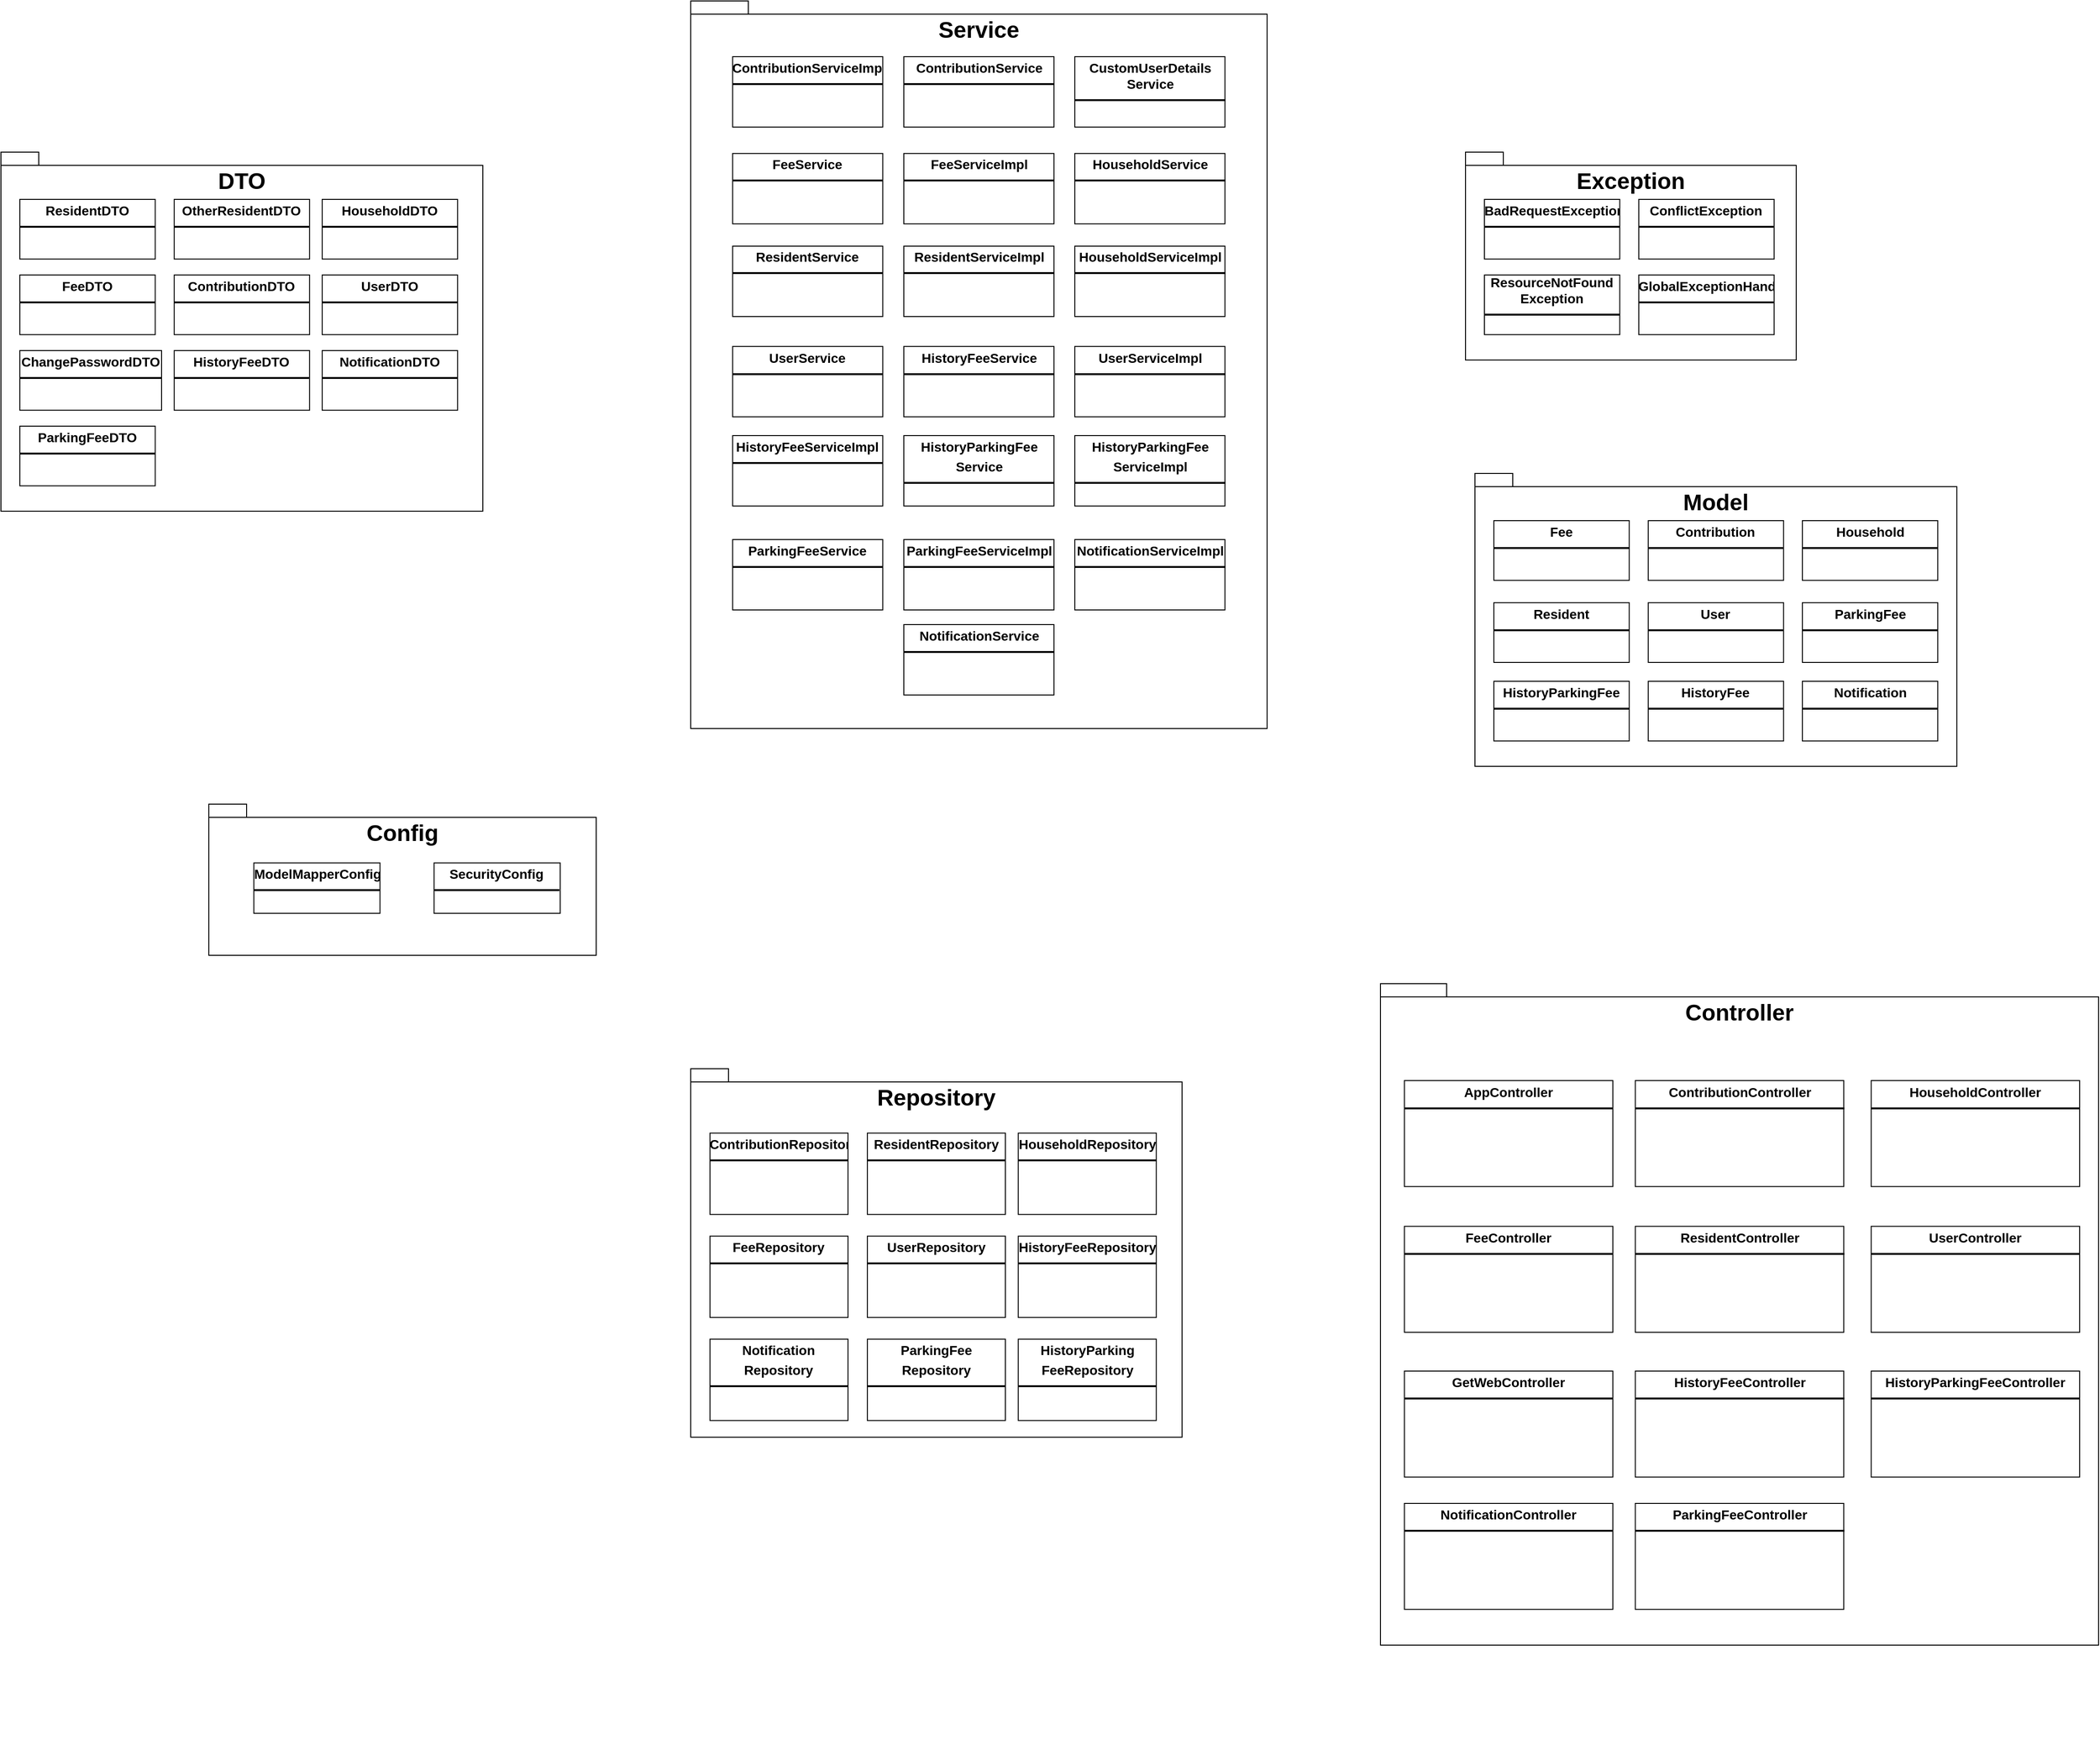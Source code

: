 <mxfile version="25.0.3">
  <diagram name="Trang-1" id="RsBz9VkTQKzEHJC4Uw_y">
    <mxGraphModel dx="3827" dy="1626" grid="1" gridSize="10" guides="1" tooltips="1" connect="1" arrows="1" fold="1" page="1" pageScale="1" pageWidth="827" pageHeight="1169" math="0" shadow="0">
      <root>
        <mxCell id="0" />
        <mxCell id="1" parent="0" />
        <mxCell id="sc5J6ZGXAxC4H3JBdzpV-8" value="" style="group;fontSize=14;" parent="1" vertex="1" connectable="0">
          <mxGeometry x="-400" y="1090" width="410" height="160" as="geometry" />
        </mxCell>
        <mxCell id="sc5J6ZGXAxC4H3JBdzpV-1" value="&lt;font style=&quot;font-size: 24px;&quot;&gt;Config&lt;/font&gt;" style="shape=folder;fontStyle=1;spacingTop=10;tabWidth=40;tabHeight=14;tabPosition=left;html=1;whiteSpace=wrap;align=center;verticalAlign=top;labelPosition=center;verticalLabelPosition=middle;horizontal=1;fontSize=14;" parent="sc5J6ZGXAxC4H3JBdzpV-8" vertex="1">
          <mxGeometry width="410" height="160" as="geometry" />
        </mxCell>
        <mxCell id="sc5J6ZGXAxC4H3JBdzpV-6" value="&lt;p style=&quot;margin:0px;margin-top:4px;text-align:center;&quot;&gt;&lt;b&gt;ModelMapperConfig&lt;/b&gt;&lt;/p&gt;&lt;hr style=&quot;border-style:solid;&quot;&gt;&lt;div style=&quot;height:2px;&quot;&gt;&lt;/div&gt;" style="verticalAlign=top;align=left;overflow=fill;html=1;whiteSpace=wrap;fontSize=14;" parent="sc5J6ZGXAxC4H3JBdzpV-8" vertex="1">
          <mxGeometry x="47.674" y="62.222" width="133.488" height="53.333" as="geometry" />
        </mxCell>
        <mxCell id="sc5J6ZGXAxC4H3JBdzpV-7" value="&lt;p style=&quot;margin:0px;margin-top:4px;text-align:center;&quot;&gt;&lt;b&gt;SecurityConfig&lt;/b&gt;&lt;/p&gt;&lt;hr style=&quot;border-style:solid;&quot;&gt;&lt;div style=&quot;height:2px;&quot;&gt;&lt;/div&gt;" style="verticalAlign=top;align=left;overflow=fill;html=1;whiteSpace=wrap;fontSize=14;" parent="sc5J6ZGXAxC4H3JBdzpV-8" vertex="1">
          <mxGeometry x="238.372" y="62.222" width="133.488" height="53.333" as="geometry" />
        </mxCell>
        <mxCell id="sc5J6ZGXAxC4H3JBdzpV-34" value="" style="group;fontSize=14;" parent="1" vertex="1" connectable="0">
          <mxGeometry x="-620" y="400.0" width="510" height="380" as="geometry" />
        </mxCell>
        <mxCell id="sc5J6ZGXAxC4H3JBdzpV-32" value="&lt;font style=&quot;font-size: 24px;&quot;&gt;DTO&lt;/font&gt;" style="shape=folder;fontStyle=1;spacingTop=10;tabWidth=40;tabHeight=14;tabPosition=left;html=1;whiteSpace=wrap;align=center;verticalAlign=top;labelPosition=center;verticalLabelPosition=middle;horizontal=1;container=0;fontSize=14;" parent="sc5J6ZGXAxC4H3JBdzpV-34" vertex="1">
          <mxGeometry width="510" height="380" as="geometry" />
        </mxCell>
        <mxCell id="sc5J6ZGXAxC4H3JBdzpV-21" value="&lt;p style=&quot;margin:0px;margin-top:4px;text-align:center;&quot;&gt;&lt;b&gt;UserDTO&lt;/b&gt;&lt;/p&gt;&lt;hr style=&quot;border-style:solid;&quot;&gt;&lt;div style=&quot;height:2px;&quot;&gt;&lt;/div&gt;" style="verticalAlign=top;align=left;overflow=fill;html=1;whiteSpace=wrap;container=0;fontSize=14;" parent="sc5J6ZGXAxC4H3JBdzpV-34" vertex="1">
          <mxGeometry x="340.004" y="130.004" width="143.256" height="63.158" as="geometry" />
        </mxCell>
        <mxCell id="sc5J6ZGXAxC4H3JBdzpV-23" value="&lt;p style=&quot;margin:0px;margin-top:4px;text-align:center;&quot;&gt;&lt;b&gt;ResidentDTO&lt;/b&gt;&lt;/p&gt;&lt;hr style=&quot;border-style:solid;&quot;&gt;&lt;div style=&quot;height:2px;&quot;&gt;&lt;/div&gt;" style="verticalAlign=top;align=left;overflow=fill;html=1;whiteSpace=wrap;container=0;fontSize=14;" parent="sc5J6ZGXAxC4H3JBdzpV-34" vertex="1">
          <mxGeometry x="20.004" y="50.004" width="143.256" height="63.158" as="geometry" />
        </mxCell>
        <mxCell id="sc5J6ZGXAxC4H3JBdzpV-26" value="&lt;p style=&quot;margin:0px;margin-top:4px;text-align:center;&quot;&gt;&lt;b&gt;OtherResidentDTO&lt;/b&gt;&lt;/p&gt;&lt;hr style=&quot;border-style:solid;&quot;&gt;&lt;div style=&quot;height:2px;&quot;&gt;&lt;/div&gt;" style="verticalAlign=top;align=left;overflow=fill;html=1;whiteSpace=wrap;container=0;fontSize=14;" parent="sc5J6ZGXAxC4H3JBdzpV-34" vertex="1">
          <mxGeometry x="183.374" y="50.004" width="143.256" height="63.158" as="geometry" />
        </mxCell>
        <mxCell id="sc5J6ZGXAxC4H3JBdzpV-29" value="&lt;p style=&quot;margin:0px;margin-top:4px;text-align:center;&quot;&gt;&lt;b&gt;ContributionDTO&lt;/b&gt;&lt;/p&gt;&lt;hr style=&quot;border-style:solid;&quot;&gt;&lt;div style=&quot;height:2px;&quot;&gt;&lt;/div&gt;" style="verticalAlign=top;align=left;overflow=fill;html=1;whiteSpace=wrap;container=0;fontSize=14;" parent="sc5J6ZGXAxC4H3JBdzpV-34" vertex="1">
          <mxGeometry x="183.374" y="130.004" width="143.256" height="63.158" as="geometry" />
        </mxCell>
        <mxCell id="sc5J6ZGXAxC4H3JBdzpV-30" value="&lt;p style=&quot;margin:0px;margin-top:4px;text-align:center;&quot;&gt;&lt;b&gt;FeeDTO&lt;/b&gt;&lt;/p&gt;&lt;hr style=&quot;border-style:solid;&quot;&gt;&lt;div style=&quot;height:2px;&quot;&gt;&lt;/div&gt;" style="verticalAlign=top;align=left;overflow=fill;html=1;whiteSpace=wrap;container=0;fontSize=14;" parent="sc5J6ZGXAxC4H3JBdzpV-34" vertex="1">
          <mxGeometry x="20.004" y="130.004" width="143.256" height="63.158" as="geometry" />
        </mxCell>
        <mxCell id="sc5J6ZGXAxC4H3JBdzpV-31" value="&lt;p style=&quot;margin:0px;margin-top:4px;text-align:center;&quot;&gt;&lt;b&gt;HouseholdDTO&lt;/b&gt;&lt;/p&gt;&lt;hr style=&quot;border-style:solid;&quot;&gt;&lt;div style=&quot;height:2px;&quot;&gt;&lt;/div&gt;" style="verticalAlign=top;align=left;overflow=fill;html=1;whiteSpace=wrap;container=0;fontSize=14;" parent="sc5J6ZGXAxC4H3JBdzpV-34" vertex="1">
          <mxGeometry x="340.004" y="50.004" width="143.256" height="63.158" as="geometry" />
        </mxCell>
        <mxCell id="CizQ05cJ5a3J9XEyfzgm-1" value="&lt;p style=&quot;margin:0px;margin-top:4px;text-align:center;&quot;&gt;&lt;b&gt;ChangePasswordDTO&lt;/b&gt;&lt;/p&gt;&lt;hr style=&quot;border-style:solid;&quot;&gt;&lt;div style=&quot;height:2px;&quot;&gt;&lt;/div&gt;" style="verticalAlign=top;align=left;overflow=fill;html=1;whiteSpace=wrap;container=0;fontSize=14;" vertex="1" parent="sc5J6ZGXAxC4H3JBdzpV-34">
          <mxGeometry x="20" y="210" width="150" height="63.16" as="geometry" />
        </mxCell>
        <mxCell id="CizQ05cJ5a3J9XEyfzgm-2" value="&lt;p style=&quot;margin:0px;margin-top:4px;text-align:center;&quot;&gt;&lt;b&gt;HistoryFeeDTO&lt;/b&gt;&lt;/p&gt;&lt;hr style=&quot;border-style:solid;&quot;&gt;&lt;div style=&quot;height:2px;&quot;&gt;&lt;/div&gt;" style="verticalAlign=top;align=left;overflow=fill;html=1;whiteSpace=wrap;container=0;fontSize=14;" vertex="1" parent="sc5J6ZGXAxC4H3JBdzpV-34">
          <mxGeometry x="183.374" y="210.004" width="143.256" height="63.158" as="geometry" />
        </mxCell>
        <mxCell id="CizQ05cJ5a3J9XEyfzgm-3" value="&lt;p style=&quot;margin:0px;margin-top:4px;text-align:center;&quot;&gt;&lt;b&gt;NotificationDTO&lt;/b&gt;&lt;/p&gt;&lt;hr style=&quot;border-style:solid;&quot;&gt;&lt;div style=&quot;height:2px;&quot;&gt;&lt;/div&gt;" style="verticalAlign=top;align=left;overflow=fill;html=1;whiteSpace=wrap;container=0;fontSize=14;" vertex="1" parent="sc5J6ZGXAxC4H3JBdzpV-34">
          <mxGeometry x="340.004" y="210.004" width="143.256" height="63.158" as="geometry" />
        </mxCell>
        <mxCell id="CizQ05cJ5a3J9XEyfzgm-5" value="&lt;p style=&quot;margin: 4px 0px 0px; text-align: center;&quot;&gt;&lt;b&gt;ParkingFeeDTO&lt;/b&gt;&lt;/p&gt;&lt;hr style=&quot;border-style: solid;&quot;&gt;" style="verticalAlign=top;align=left;overflow=fill;html=1;whiteSpace=wrap;container=0;fontSize=14;" vertex="1" parent="sc5J6ZGXAxC4H3JBdzpV-34">
          <mxGeometry x="20.004" y="290.004" width="143.256" height="63.158" as="geometry" />
        </mxCell>
        <mxCell id="sc5J6ZGXAxC4H3JBdzpV-44" value="" style="group;fontSize=14;" parent="1" vertex="1" connectable="0">
          <mxGeometry x="930" y="400" width="350" height="220" as="geometry" />
        </mxCell>
        <mxCell id="sc5J6ZGXAxC4H3JBdzpV-36" value="&lt;span&gt;&lt;font style=&quot;font-size: 24px;&quot;&gt;Exception&lt;/font&gt;&lt;/span&gt;" style="shape=folder;fontStyle=1;spacingTop=10;tabWidth=40;tabHeight=14;tabPosition=left;html=1;whiteSpace=wrap;align=center;verticalAlign=top;labelPosition=center;verticalLabelPosition=middle;horizontal=1;container=0;fontSize=14;" parent="sc5J6ZGXAxC4H3JBdzpV-44" vertex="1">
          <mxGeometry width="350" height="220" as="geometry" />
        </mxCell>
        <mxCell id="sc5J6ZGXAxC4H3JBdzpV-38" value="&lt;p style=&quot;margin:0px;margin-top:4px;text-align:center;&quot;&gt;&lt;b&gt;BadRequestException&lt;/b&gt;&lt;/p&gt;&lt;hr style=&quot;border-style:solid;&quot;&gt;&lt;div style=&quot;height:2px;&quot;&gt;&lt;/div&gt;" style="verticalAlign=top;align=left;overflow=fill;html=1;whiteSpace=wrap;container=0;fontSize=14;" parent="sc5J6ZGXAxC4H3JBdzpV-44" vertex="1">
          <mxGeometry x="20.004" y="50.004" width="143.256" height="63.158" as="geometry" />
        </mxCell>
        <mxCell id="sc5J6ZGXAxC4H3JBdzpV-39" value="&lt;p style=&quot;margin:0px;margin-top:4px;text-align:center;&quot;&gt;&lt;b&gt;ConflictException&lt;/b&gt;&lt;/p&gt;&lt;hr style=&quot;border-style:solid;&quot;&gt;&lt;div style=&quot;height:2px;&quot;&gt;&lt;/div&gt;" style="verticalAlign=top;align=left;overflow=fill;html=1;whiteSpace=wrap;container=0;fontSize=14;" parent="sc5J6ZGXAxC4H3JBdzpV-44" vertex="1">
          <mxGeometry x="183.374" y="50.004" width="143.256" height="63.158" as="geometry" />
        </mxCell>
        <mxCell id="sc5J6ZGXAxC4H3JBdzpV-41" value="&lt;b style=&quot;background-color: initial;&quot;&gt;ResourceNotFound Exception&lt;/b&gt;&lt;br&gt;&lt;hr style=&quot;background-color: initial; border-style: solid;&quot;&gt;" style="verticalAlign=middle;align=center;overflow=fill;html=1;whiteSpace=wrap;container=0;fontSize=14;" parent="sc5J6ZGXAxC4H3JBdzpV-44" vertex="1">
          <mxGeometry x="20.004" y="130.004" width="143.256" height="63.158" as="geometry" />
        </mxCell>
        <mxCell id="sc5J6ZGXAxC4H3JBdzpV-42" value="&lt;p style=&quot;margin: 4px 0px 0px;&quot;&gt;&lt;b&gt;GlobalExceptionHandle&lt;/b&gt;&lt;/p&gt;&lt;hr style=&quot;border-style:solid;&quot;&gt;&lt;div style=&quot;height:2px;&quot;&gt;&lt;/div&gt;" style="verticalAlign=top;align=center;overflow=fill;html=1;whiteSpace=wrap;container=0;fontSize=14;" parent="sc5J6ZGXAxC4H3JBdzpV-44" vertex="1">
          <mxGeometry x="183.374" y="130.004" width="143.256" height="63.158" as="geometry" />
        </mxCell>
        <mxCell id="sc5J6ZGXAxC4H3JBdzpV-64" value="" style="group;fontSize=14;" parent="1" vertex="1" connectable="0">
          <mxGeometry x="940" y="740" width="510" height="440" as="geometry" />
        </mxCell>
        <mxCell id="U2YbykC5bgwCkgJXxkAN-12" value="" style="group" parent="sc5J6ZGXAxC4H3JBdzpV-64" vertex="1" connectable="0">
          <mxGeometry width="510" height="310" as="geometry" />
        </mxCell>
        <mxCell id="sc5J6ZGXAxC4H3JBdzpV-55" value="&lt;span&gt;&lt;font style=&quot;font-size: 24px;&quot;&gt;Model&lt;/font&gt;&lt;/span&gt;" style="shape=folder;fontStyle=1;spacingTop=10;tabWidth=40;tabHeight=14;tabPosition=left;html=1;whiteSpace=wrap;align=center;verticalAlign=top;labelPosition=center;verticalLabelPosition=middle;horizontal=1;container=0;fontSize=14;" parent="U2YbykC5bgwCkgJXxkAN-12" vertex="1">
          <mxGeometry width="510" height="310" as="geometry" />
        </mxCell>
        <mxCell id="sc5J6ZGXAxC4H3JBdzpV-56" value="&lt;p style=&quot;margin:0px;margin-top:4px;text-align:center;&quot;&gt;&lt;b&gt;Contribution&lt;/b&gt;&lt;/p&gt;&lt;hr style=&quot;border-style:solid;&quot;&gt;&lt;div style=&quot;height:2px;&quot;&gt;&lt;/div&gt;" style="verticalAlign=top;align=left;overflow=fill;html=1;whiteSpace=wrap;container=0;fontSize=14;" parent="U2YbykC5bgwCkgJXxkAN-12" vertex="1">
          <mxGeometry x="183.374" y="50.004" width="143.256" height="63.158" as="geometry" />
        </mxCell>
        <mxCell id="sc5J6ZGXAxC4H3JBdzpV-57" value="&lt;p style=&quot;margin:0px;margin-top:4px;text-align:center;&quot;&gt;&lt;b&gt;User&lt;/b&gt;&lt;/p&gt;&lt;hr style=&quot;border-style:solid;&quot;&gt;&lt;div style=&quot;height:2px;&quot;&gt;&lt;/div&gt;" style="verticalAlign=top;align=left;overflow=fill;html=1;whiteSpace=wrap;container=0;fontSize=14;" parent="U2YbykC5bgwCkgJXxkAN-12" vertex="1">
          <mxGeometry x="183.374" y="136.844" width="143.256" height="63.158" as="geometry" />
        </mxCell>
        <mxCell id="sc5J6ZGXAxC4H3JBdzpV-58" value="&lt;p style=&quot;margin:0px;margin-top:4px;text-align:center;&quot;&gt;&lt;b&gt;Resident&lt;/b&gt;&lt;/p&gt;&lt;hr style=&quot;border-style:solid;&quot;&gt;&lt;div style=&quot;height:2px;&quot;&gt;&lt;/div&gt;" style="verticalAlign=top;align=left;overflow=fill;html=1;whiteSpace=wrap;container=0;fontSize=14;" parent="U2YbykC5bgwCkgJXxkAN-12" vertex="1">
          <mxGeometry x="20.004" y="136.844" width="143.256" height="63.158" as="geometry" />
        </mxCell>
        <mxCell id="sc5J6ZGXAxC4H3JBdzpV-59" value="&lt;p style=&quot;margin:0px;margin-top:4px;text-align:center;&quot;&gt;&lt;b&gt;Household&lt;/b&gt;&lt;/p&gt;&lt;hr style=&quot;border-style:solid;&quot;&gt;&lt;div style=&quot;height:2px;&quot;&gt;&lt;/div&gt;" style="verticalAlign=top;align=left;overflow=fill;html=1;whiteSpace=wrap;container=0;fontSize=14;" parent="U2YbykC5bgwCkgJXxkAN-12" vertex="1">
          <mxGeometry x="346.524" y="50.004" width="143.256" height="63.158" as="geometry" />
        </mxCell>
        <mxCell id="sc5J6ZGXAxC4H3JBdzpV-60" value="&lt;p style=&quot;margin:0px;margin-top:4px;text-align:center;&quot;&gt;&lt;b&gt;Fee&lt;/b&gt;&lt;/p&gt;&lt;hr style=&quot;border-style:solid;&quot;&gt;&lt;div style=&quot;height:2px;&quot;&gt;&lt;/div&gt;" style="verticalAlign=top;align=left;overflow=fill;html=1;whiteSpace=wrap;container=0;fontSize=14;" parent="U2YbykC5bgwCkgJXxkAN-12" vertex="1">
          <mxGeometry x="20.004" y="50.004" width="143.256" height="63.158" as="geometry" />
        </mxCell>
        <mxCell id="U2YbykC5bgwCkgJXxkAN-8" value="&lt;p style=&quot;margin:0px;margin-top:4px;text-align:center;&quot;&gt;&lt;b&gt;ParkingFee&lt;/b&gt;&lt;/p&gt;&lt;hr style=&quot;border-style:solid;&quot;&gt;&lt;div style=&quot;height:2px;&quot;&gt;&lt;/div&gt;" style="verticalAlign=top;align=left;overflow=fill;html=1;whiteSpace=wrap;container=0;fontSize=14;" parent="U2YbykC5bgwCkgJXxkAN-12" vertex="1">
          <mxGeometry x="346.524" y="136.844" width="143.256" height="63.158" as="geometry" />
        </mxCell>
        <mxCell id="U2YbykC5bgwCkgJXxkAN-9" value="&lt;p style=&quot;margin:0px;margin-top:4px;text-align:center;&quot;&gt;&lt;b&gt;Notification&lt;/b&gt;&lt;/p&gt;&lt;hr style=&quot;border-style:solid;&quot;&gt;&lt;div style=&quot;height:2px;&quot;&gt;&lt;/div&gt;" style="verticalAlign=top;align=left;overflow=fill;html=1;whiteSpace=wrap;container=0;fontSize=14;" parent="U2YbykC5bgwCkgJXxkAN-12" vertex="1">
          <mxGeometry x="346.524" y="220.004" width="143.256" height="63.158" as="geometry" />
        </mxCell>
        <mxCell id="U2YbykC5bgwCkgJXxkAN-10" value="&lt;p style=&quot;margin:0px;margin-top:4px;text-align:center;&quot;&gt;&lt;b&gt;HistoryFee&lt;/b&gt;&lt;/p&gt;&lt;hr style=&quot;border-style:solid;&quot;&gt;&lt;div style=&quot;height:2px;&quot;&gt;&lt;/div&gt;" style="verticalAlign=top;align=left;overflow=fill;html=1;whiteSpace=wrap;container=0;fontSize=14;" parent="U2YbykC5bgwCkgJXxkAN-12" vertex="1">
          <mxGeometry x="183.374" y="220.004" width="143.256" height="63.158" as="geometry" />
        </mxCell>
        <mxCell id="U2YbykC5bgwCkgJXxkAN-11" value="&lt;p style=&quot;margin:0px;margin-top:4px;text-align:center;&quot;&gt;&lt;b&gt;HistoryParkingFee&lt;/b&gt;&lt;/p&gt;&lt;hr style=&quot;border-style:solid;&quot;&gt;&lt;div style=&quot;height:2px;&quot;&gt;&lt;/div&gt;" style="verticalAlign=top;align=left;overflow=fill;html=1;whiteSpace=wrap;container=0;fontSize=14;" parent="U2YbykC5bgwCkgJXxkAN-12" vertex="1">
          <mxGeometry x="20.004" y="220.004" width="143.256" height="63.158" as="geometry" />
        </mxCell>
        <mxCell id="rf8PoIKGnRGIaHFTe1I7-6" value="" style="group;fontSize=14;" parent="1" vertex="1" connectable="0">
          <mxGeometry x="110" y="240" width="610" height="790" as="geometry" />
        </mxCell>
        <mxCell id="sc5J6ZGXAxC4H3JBdzpV-66" value="&lt;font style=&quot;font-size: 24px;&quot;&gt;Service&lt;/font&gt;" style="shape=folder;fontStyle=1;spacingTop=10;tabWidth=40;tabHeight=14;tabPosition=left;html=1;whiteSpace=wrap;align=center;verticalAlign=top;labelPosition=center;verticalLabelPosition=middle;horizontal=1;container=0;fontSize=14;" parent="rf8PoIKGnRGIaHFTe1I7-6" vertex="1">
          <mxGeometry width="610" height="770" as="geometry" />
        </mxCell>
        <mxCell id="sc5J6ZGXAxC4H3JBdzpV-67" value="&lt;p style=&quot;margin:0px;margin-top:4px;text-align:center;&quot;&gt;&lt;b&gt;ContributionService&lt;/b&gt;&lt;/p&gt;&lt;hr style=&quot;border-style:solid;&quot;&gt;&lt;div style=&quot;height:2px;&quot;&gt;&lt;/div&gt;" style="verticalAlign=top;align=left;overflow=fill;html=1;whiteSpace=wrap;container=0;fontSize=14;" parent="rf8PoIKGnRGIaHFTe1I7-6" vertex="1">
          <mxGeometry x="225.56" y="58.979" width="158.884" height="74.494" as="geometry" />
        </mxCell>
        <mxCell id="sc5J6ZGXAxC4H3JBdzpV-68" value="&lt;p style=&quot;margin:0px;margin-top:4px;text-align:center;&quot;&gt;&lt;b&gt;HouseholdService&lt;/b&gt;&lt;/p&gt;&lt;hr style=&quot;border-style:solid;&quot;&gt;&lt;div style=&quot;height:2px;&quot;&gt;&lt;/div&gt;" style="verticalAlign=top;align=left;overflow=fill;html=1;whiteSpace=wrap;container=0;fontSize=14;" parent="rf8PoIKGnRGIaHFTe1I7-6" vertex="1">
          <mxGeometry x="406.508" y="161.406" width="158.884" height="74.494" as="geometry" />
        </mxCell>
        <mxCell id="sc5J6ZGXAxC4H3JBdzpV-69" value="&lt;p style=&quot;margin: 4px 0px 0px; text-align: center;&quot;&gt;&lt;b&gt;FeeServiceImpl&lt;/b&gt;&lt;/p&gt;&lt;hr style=&quot;border-style: solid;&quot;&gt;" style="verticalAlign=top;align=left;overflow=fill;html=1;whiteSpace=wrap;container=0;fontSize=14;" parent="rf8PoIKGnRGIaHFTe1I7-6" vertex="1">
          <mxGeometry x="225.56" y="161.406" width="158.884" height="74.494" as="geometry" />
        </mxCell>
        <mxCell id="sc5J6ZGXAxC4H3JBdzpV-70" value="&lt;p style=&quot;margin:0px;margin-top:4px;text-align:center;&quot;&gt;&lt;b&gt;CustomUserDetails Service&lt;/b&gt;&lt;/p&gt;&lt;hr style=&quot;border-style:solid;&quot;&gt;&lt;div style=&quot;height:2px;&quot;&gt;&lt;/div&gt;" style="verticalAlign=top;align=left;overflow=fill;html=1;whiteSpace=wrap;container=0;fontSize=14;" parent="rf8PoIKGnRGIaHFTe1I7-6" vertex="1">
          <mxGeometry x="406.508" y="58.979" width="158.884" height="74.494" as="geometry" />
        </mxCell>
        <mxCell id="sc5J6ZGXAxC4H3JBdzpV-71" value="&lt;p style=&quot;margin:0px;margin-top:4px;text-align:center;&quot;&gt;&lt;b&gt;FeeService&lt;/b&gt;&lt;/p&gt;&lt;hr style=&quot;border-style:solid;&quot;&gt;&lt;div style=&quot;height:2px;&quot;&gt;&lt;/div&gt;" style="verticalAlign=top;align=left;overflow=fill;html=1;whiteSpace=wrap;container=0;fontSize=14;" parent="rf8PoIKGnRGIaHFTe1I7-6" vertex="1">
          <mxGeometry x="44.368" y="161.406" width="158.884" height="74.494" as="geometry" />
        </mxCell>
        <mxCell id="sc5J6ZGXAxC4H3JBdzpV-72" value="&lt;p style=&quot;margin:0px;margin-top:4px;text-align:center;&quot;&gt;&lt;b&gt;ContributionServiceImpl&lt;/b&gt;&lt;/p&gt;&lt;hr style=&quot;border-style:solid;&quot;&gt;&lt;div style=&quot;height:2px;&quot;&gt;&lt;/div&gt;" style="verticalAlign=top;align=left;overflow=fill;html=1;whiteSpace=wrap;container=0;fontSize=14;" parent="rf8PoIKGnRGIaHFTe1I7-6" vertex="1">
          <mxGeometry x="44.368" y="58.979" width="158.884" height="74.494" as="geometry" />
        </mxCell>
        <mxCell id="rf8PoIKGnRGIaHFTe1I7-1" value="&lt;p style=&quot;margin:0px;margin-top:4px;text-align:center;&quot;&gt;&lt;b&gt;HouseholdServiceImpl&lt;/b&gt;&lt;/p&gt;&lt;hr style=&quot;border-style:solid;&quot;&gt;&lt;div style=&quot;height:2px;&quot;&gt;&lt;/div&gt;" style="verticalAlign=top;align=left;overflow=fill;html=1;whiteSpace=wrap;container=0;fontSize=14;" parent="rf8PoIKGnRGIaHFTe1I7-6" vertex="1">
          <mxGeometry x="406.508" y="259.492" width="158.884" height="74.494" as="geometry" />
        </mxCell>
        <mxCell id="rf8PoIKGnRGIaHFTe1I7-2" value="&lt;p style=&quot;margin:0px;margin-top:4px;text-align:center;&quot;&gt;&lt;b&gt;ResidentService&lt;/b&gt;&lt;/p&gt;&lt;hr style=&quot;border-style:solid;&quot;&gt;&lt;div style=&quot;height:2px;&quot;&gt;&lt;/div&gt;" style="verticalAlign=top;align=left;overflow=fill;html=1;whiteSpace=wrap;container=0;fontSize=14;" parent="rf8PoIKGnRGIaHFTe1I7-6" vertex="1">
          <mxGeometry x="44.368" y="259.492" width="158.884" height="74.494" as="geometry" />
        </mxCell>
        <mxCell id="rf8PoIKGnRGIaHFTe1I7-3" value="&lt;p style=&quot;margin:0px;margin-top:4px;text-align:center;&quot;&gt;&lt;b&gt;ResidentServiceImpl&lt;/b&gt;&lt;/p&gt;&lt;hr style=&quot;border-style:solid;&quot;&gt;&lt;div style=&quot;height:2px;&quot;&gt;&lt;/div&gt;" style="verticalAlign=top;align=left;overflow=fill;html=1;whiteSpace=wrap;container=0;fontSize=14;" parent="rf8PoIKGnRGIaHFTe1I7-6" vertex="1">
          <mxGeometry x="225.56" y="259.492" width="158.884" height="74.494" as="geometry" />
        </mxCell>
        <mxCell id="rf8PoIKGnRGIaHFTe1I7-4" value="&lt;p style=&quot;margin:0px;margin-top:4px;text-align:center;&quot;&gt;&lt;b&gt;UserService&lt;/b&gt;&lt;/p&gt;&lt;hr style=&quot;border-style:solid;&quot;&gt;&lt;div style=&quot;height:2px;&quot;&gt;&lt;/div&gt;" style="verticalAlign=top;align=left;overflow=fill;html=1;whiteSpace=wrap;container=0;fontSize=14;" parent="rf8PoIKGnRGIaHFTe1I7-6" vertex="1">
          <mxGeometry x="44.373" y="365.646" width="158.884" height="74.494" as="geometry" />
        </mxCell>
        <mxCell id="rf8PoIKGnRGIaHFTe1I7-5" value="&lt;p style=&quot;margin: 4px 0px 0px; text-align: center;&quot;&gt;&lt;b&gt;UserServiceImpl&lt;/b&gt;&lt;/p&gt;&lt;hr style=&quot;border-style: solid;&quot;&gt;" style="verticalAlign=top;align=left;overflow=fill;html=1;whiteSpace=wrap;container=0;fontSize=14;" parent="rf8PoIKGnRGIaHFTe1I7-6" vertex="1">
          <mxGeometry x="406.513" y="365.646" width="158.884" height="74.494" as="geometry" />
        </mxCell>
        <mxCell id="CizQ05cJ5a3J9XEyfzgm-24" value="&lt;p style=&quot;margin:0px;margin-top:4px;text-align:center;&quot;&gt;&lt;b&gt;HistoryFeeService&lt;/b&gt;&lt;/p&gt;&lt;hr style=&quot;border-style:solid;&quot;&gt;&lt;div style=&quot;height:2px;&quot;&gt;&lt;/div&gt;" style="verticalAlign=top;align=left;overflow=fill;html=1;whiteSpace=wrap;container=0;fontSize=14;" vertex="1" parent="rf8PoIKGnRGIaHFTe1I7-6">
          <mxGeometry x="225.558" y="365.646" width="158.884" height="74.494" as="geometry" />
        </mxCell>
        <mxCell id="CizQ05cJ5a3J9XEyfzgm-25" value="&lt;p style=&quot;margin:0px;margin-top:4px;text-align:center;&quot;&gt;&lt;b&gt;HistoryFeeServiceImpl&lt;/b&gt;&lt;/p&gt;&lt;hr style=&quot;border-style:solid;&quot;&gt;&lt;div style=&quot;height:2px;&quot;&gt;&lt;/div&gt;" style="verticalAlign=top;align=left;overflow=fill;html=1;whiteSpace=wrap;container=0;fontSize=14;" vertex="1" parent="rf8PoIKGnRGIaHFTe1I7-6">
          <mxGeometry x="44.368" y="459.996" width="158.884" height="74.494" as="geometry" />
        </mxCell>
        <mxCell id="CizQ05cJ5a3J9XEyfzgm-26" value="&lt;p style=&quot;margin:0px;margin-top:4px;text-align:center;&quot;&gt;&lt;b&gt;HistoryParkingFee&lt;/b&gt;&lt;/p&gt;&lt;p style=&quot;margin:0px;margin-top:4px;text-align:center;&quot;&gt;&lt;b&gt;Service&lt;/b&gt;&lt;/p&gt;&lt;hr style=&quot;border-style:solid;&quot;&gt;&lt;div style=&quot;height:2px;&quot;&gt;&lt;/div&gt;" style="verticalAlign=top;align=left;overflow=fill;html=1;whiteSpace=wrap;container=0;fontSize=14;" vertex="1" parent="rf8PoIKGnRGIaHFTe1I7-6">
          <mxGeometry x="225.558" y="459.996" width="158.884" height="74.494" as="geometry" />
        </mxCell>
        <mxCell id="CizQ05cJ5a3J9XEyfzgm-27" value="&lt;p style=&quot;margin:0px;margin-top:4px;text-align:center;&quot;&gt;&lt;b&gt;HistoryParkingFee&lt;/b&gt;&lt;/p&gt;&lt;p style=&quot;margin:0px;margin-top:4px;text-align:center;&quot;&gt;&lt;b&gt;ServiceImpl&lt;/b&gt;&lt;/p&gt;&lt;hr style=&quot;border-style:solid;&quot;&gt;&lt;div style=&quot;height:2px;&quot;&gt;&lt;/div&gt;" style="verticalAlign=top;align=left;overflow=fill;html=1;whiteSpace=wrap;container=0;fontSize=14;" vertex="1" parent="rf8PoIKGnRGIaHFTe1I7-6">
          <mxGeometry x="406.508" y="459.996" width="158.884" height="74.494" as="geometry" />
        </mxCell>
        <mxCell id="CizQ05cJ5a3J9XEyfzgm-28" value="&lt;p style=&quot;margin:0px;margin-top:4px;text-align:center;&quot;&gt;&lt;b&gt;ParkingFeeService&lt;/b&gt;&lt;/p&gt;&lt;hr style=&quot;border-style:solid;&quot;&gt;&lt;div style=&quot;height:2px;&quot;&gt;&lt;/div&gt;" style="verticalAlign=top;align=left;overflow=fill;html=1;whiteSpace=wrap;container=0;fontSize=14;" vertex="1" parent="rf8PoIKGnRGIaHFTe1I7-6">
          <mxGeometry x="44.368" y="569.996" width="158.884" height="74.494" as="geometry" />
        </mxCell>
        <mxCell id="CizQ05cJ5a3J9XEyfzgm-29" value="&lt;p style=&quot;margin:0px;margin-top:4px;text-align:center;&quot;&gt;&lt;b&gt;ParkingFeeServiceImpl&lt;/b&gt;&lt;/p&gt;&lt;hr style=&quot;border-style:solid;&quot;&gt;&lt;div style=&quot;height:2px;&quot;&gt;&lt;/div&gt;" style="verticalAlign=top;align=left;overflow=fill;html=1;whiteSpace=wrap;container=0;fontSize=14;" vertex="1" parent="rf8PoIKGnRGIaHFTe1I7-6">
          <mxGeometry x="225.558" y="569.996" width="158.884" height="74.494" as="geometry" />
        </mxCell>
        <mxCell id="CizQ05cJ5a3J9XEyfzgm-30" value="&lt;p style=&quot;margin:0px;margin-top:4px;text-align:center;&quot;&gt;&lt;b&gt;NotificationServiceImpl&lt;/b&gt;&lt;/p&gt;&lt;hr style=&quot;border-style:solid;&quot;&gt;&lt;div style=&quot;height:2px;&quot;&gt;&lt;/div&gt;" style="verticalAlign=top;align=left;overflow=fill;html=1;whiteSpace=wrap;container=0;fontSize=14;" vertex="1" parent="rf8PoIKGnRGIaHFTe1I7-6">
          <mxGeometry x="406.508" y="569.996" width="158.884" height="74.494" as="geometry" />
        </mxCell>
        <mxCell id="CizQ05cJ5a3J9XEyfzgm-31" value="&lt;p style=&quot;margin:0px;margin-top:4px;text-align:center;&quot;&gt;&lt;b&gt;NotificationService&lt;/b&gt;&lt;/p&gt;&lt;hr style=&quot;border-style:solid;&quot;&gt;&lt;div style=&quot;height:2px;&quot;&gt;&lt;/div&gt;" style="verticalAlign=top;align=left;overflow=fill;html=1;whiteSpace=wrap;container=0;fontSize=14;" vertex="1" parent="rf8PoIKGnRGIaHFTe1I7-6">
          <mxGeometry x="225.558" y="659.996" width="158.884" height="74.494" as="geometry" />
        </mxCell>
        <mxCell id="rf8PoIKGnRGIaHFTe1I7-7" value="" style="group;fontSize=14;" parent="1" vertex="1" connectable="0">
          <mxGeometry x="110" y="1370" width="520" height="390" as="geometry" />
        </mxCell>
        <mxCell id="U2YbykC5bgwCkgJXxkAN-17" value="" style="group" parent="rf8PoIKGnRGIaHFTe1I7-7" vertex="1" connectable="0">
          <mxGeometry width="520" height="390" as="geometry" />
        </mxCell>
        <mxCell id="sc5J6ZGXAxC4H3JBdzpV-47" value="&lt;font style=&quot;font-size: 24px;&quot;&gt;Repository&lt;/font&gt;" style="shape=folder;fontStyle=1;spacingTop=10;tabWidth=40;tabHeight=14;tabPosition=left;html=1;whiteSpace=wrap;align=center;verticalAlign=top;labelPosition=center;verticalLabelPosition=middle;horizontal=1;container=0;fontSize=14;" parent="U2YbykC5bgwCkgJXxkAN-17" vertex="1">
          <mxGeometry width="520" height="390" as="geometry" />
        </mxCell>
        <mxCell id="sc5J6ZGXAxC4H3JBdzpV-48" value="&lt;p style=&quot;margin:0px;margin-top:4px;text-align:center;&quot;&gt;&lt;b&gt;UserRepository&lt;/b&gt;&lt;/p&gt;&lt;hr style=&quot;border-style:solid;&quot;&gt;&lt;div style=&quot;height:2px;&quot;&gt;&lt;/div&gt;" style="verticalAlign=top;align=left;overflow=fill;html=1;whiteSpace=wrap;container=0;fontSize=14;" parent="U2YbykC5bgwCkgJXxkAN-17" vertex="1">
          <mxGeometry x="186.97" y="177.183" width="146.065" height="86.078" as="geometry" />
        </mxCell>
        <mxCell id="sc5J6ZGXAxC4H3JBdzpV-49" value="&lt;p style=&quot;margin:0px;margin-top:4px;text-align:center;&quot;&gt;&lt;b&gt;ContributionRepository&lt;/b&gt;&lt;/p&gt;&lt;hr style=&quot;border-style:solid;&quot;&gt;&lt;div style=&quot;height:2px;&quot;&gt;&lt;/div&gt;" style="verticalAlign=top;align=left;overflow=fill;html=1;whiteSpace=wrap;container=0;fontSize=14;" parent="U2YbykC5bgwCkgJXxkAN-17" vertex="1">
          <mxGeometry x="20.396" y="68.151" width="146.065" height="86.078" as="geometry" />
        </mxCell>
        <mxCell id="sc5J6ZGXAxC4H3JBdzpV-50" value="&lt;p style=&quot;margin:0px;margin-top:4px;text-align:center;&quot;&gt;&lt;b&gt;ResidentRepository&lt;/b&gt;&lt;/p&gt;&lt;hr style=&quot;border-style:solid;&quot;&gt;&lt;div style=&quot;height:2px;&quot;&gt;&lt;/div&gt;" style="verticalAlign=top;align=left;overflow=fill;html=1;whiteSpace=wrap;container=0;fontSize=14;" parent="U2YbykC5bgwCkgJXxkAN-17" vertex="1">
          <mxGeometry x="186.97" y="68.151" width="146.065" height="86.078" as="geometry" />
        </mxCell>
        <mxCell id="sc5J6ZGXAxC4H3JBdzpV-52" value="&lt;p style=&quot;margin:0px;margin-top:4px;text-align:center;&quot;&gt;&lt;b&gt;FeeRepository&lt;/b&gt;&lt;/p&gt;&lt;hr style=&quot;border-style:solid;&quot;&gt;&lt;div style=&quot;height:2px;&quot;&gt;&lt;/div&gt;" style="verticalAlign=top;align=left;overflow=fill;html=1;whiteSpace=wrap;container=0;fontSize=14;" parent="U2YbykC5bgwCkgJXxkAN-17" vertex="1">
          <mxGeometry x="20.396" y="177.183" width="146.065" height="86.078" as="geometry" />
        </mxCell>
        <mxCell id="sc5J6ZGXAxC4H3JBdzpV-53" value="&lt;p style=&quot;margin:0px;margin-top:4px;text-align:center;&quot;&gt;&lt;b&gt;HouseholdRepository&lt;/b&gt;&lt;/p&gt;&lt;hr style=&quot;border-style:solid;&quot;&gt;&lt;div style=&quot;height:2px;&quot;&gt;&lt;/div&gt;" style="verticalAlign=top;align=left;overflow=fill;html=1;whiteSpace=wrap;container=0;fontSize=14;" parent="U2YbykC5bgwCkgJXxkAN-17" vertex="1">
          <mxGeometry x="346.671" y="68.151" width="146.065" height="86.078" as="geometry" />
        </mxCell>
        <mxCell id="U2YbykC5bgwCkgJXxkAN-13" value="&lt;p style=&quot;margin:0px;margin-top:4px;text-align:center;&quot;&gt;&lt;b&gt;HistoryFeeRepository&lt;/b&gt;&lt;/p&gt;&lt;hr style=&quot;border-style:solid;&quot;&gt;&lt;div style=&quot;height:2px;&quot;&gt;&lt;/div&gt;" style="verticalAlign=top;align=left;overflow=fill;html=1;whiteSpace=wrap;container=0;fontSize=14;" parent="U2YbykC5bgwCkgJXxkAN-17" vertex="1">
          <mxGeometry x="346.671" y="177.183" width="146.065" height="86.078" as="geometry" />
        </mxCell>
        <mxCell id="U2YbykC5bgwCkgJXxkAN-14" value="&lt;p style=&quot;margin:0px;margin-top:4px;text-align:center;&quot;&gt;&lt;b&gt;HistoryParking&lt;/b&gt;&lt;/p&gt;&lt;p style=&quot;margin:0px;margin-top:4px;text-align:center;&quot;&gt;&lt;b&gt;FeeRepository&lt;/b&gt;&lt;/p&gt;&lt;hr style=&quot;border-style:solid;&quot;&gt;&lt;div style=&quot;height:2px;&quot;&gt;&lt;/div&gt;" style="verticalAlign=top;align=left;overflow=fill;html=1;whiteSpace=wrap;container=0;fontSize=14;" parent="U2YbykC5bgwCkgJXxkAN-17" vertex="1">
          <mxGeometry x="346.671" y="286.215" width="146.065" height="86.078" as="geometry" />
        </mxCell>
        <mxCell id="U2YbykC5bgwCkgJXxkAN-15" value="&lt;p style=&quot;margin:0px;margin-top:4px;text-align:center;&quot;&gt;&lt;b&gt;Notification&lt;/b&gt;&lt;/p&gt;&lt;p style=&quot;margin:0px;margin-top:4px;text-align:center;&quot;&gt;&lt;b&gt;Repository&lt;/b&gt;&lt;/p&gt;&lt;hr style=&quot;border-style:solid;&quot;&gt;&lt;div style=&quot;height:2px;&quot;&gt;&lt;/div&gt;" style="verticalAlign=top;align=left;overflow=fill;html=1;whiteSpace=wrap;container=0;fontSize=14;" parent="U2YbykC5bgwCkgJXxkAN-17" vertex="1">
          <mxGeometry x="20.396" y="286.215" width="146.065" height="86.078" as="geometry" />
        </mxCell>
        <mxCell id="U2YbykC5bgwCkgJXxkAN-16" value="&lt;p style=&quot;margin:0px;margin-top:4px;text-align:center;&quot;&gt;&lt;b&gt;Parking&lt;/b&gt;&lt;b style=&quot;background-color: initial;&quot;&gt;Fee&lt;/b&gt;&lt;/p&gt;&lt;p style=&quot;margin:0px;margin-top:4px;text-align:center;&quot;&gt;&lt;b style=&quot;background-color: initial;&quot;&gt;Repository&lt;/b&gt;&lt;/p&gt;&lt;hr style=&quot;border-style:solid;&quot;&gt;&lt;div style=&quot;height:2px;&quot;&gt;&lt;/div&gt;" style="verticalAlign=top;align=left;overflow=fill;html=1;whiteSpace=wrap;container=0;fontSize=14;" parent="U2YbykC5bgwCkgJXxkAN-17" vertex="1">
          <mxGeometry x="186.97" y="286.215" width="146.065" height="86.078" as="geometry" />
        </mxCell>
        <mxCell id="fc8NallNKGBZCBb7W6Gl-3" value="" style="group;fontSize=14;" parent="1" vertex="1" connectable="0">
          <mxGeometry x="840" y="1280" width="760" height="810" as="geometry" />
        </mxCell>
        <mxCell id="CizQ05cJ5a3J9XEyfzgm-32" value="" style="group" vertex="1" connectable="0" parent="fc8NallNKGBZCBb7W6Gl-3">
          <mxGeometry width="760" height="700" as="geometry" />
        </mxCell>
        <mxCell id="fc8NallNKGBZCBb7W6Gl-4" value="&lt;font style=&quot;font-size: 24px;&quot;&gt;Controller&lt;/font&gt;" style="shape=folder;fontStyle=1;spacingTop=10;tabWidth=40;tabHeight=14;tabPosition=left;html=1;whiteSpace=wrap;align=center;verticalAlign=top;labelPosition=center;verticalLabelPosition=middle;horizontal=1;container=0;fontSize=14;" parent="CizQ05cJ5a3J9XEyfzgm-32" vertex="1">
          <mxGeometry width="760" height="700" as="geometry" />
        </mxCell>
        <mxCell id="fc8NallNKGBZCBb7W6Gl-5" value="&lt;p style=&quot;margin:0px;margin-top:4px;text-align:center;&quot;&gt;&lt;b&gt;ContributionController&lt;/b&gt;&lt;/p&gt;&lt;hr style=&quot;border-style:solid;&quot;&gt;&lt;div style=&quot;height:2px;&quot;&gt;&lt;/div&gt;" style="verticalAlign=top;align=left;overflow=fill;html=1;whiteSpace=wrap;container=0;fontSize=14;" parent="CizQ05cJ5a3J9XEyfzgm-32" vertex="1">
          <mxGeometry x="269.705" y="102.56" width="220.595" height="112.171" as="geometry" />
        </mxCell>
        <mxCell id="fc8NallNKGBZCBb7W6Gl-6" value="&lt;p style=&quot;margin:0px;margin-top:4px;text-align:center;&quot;&gt;&lt;b&gt;UserController&lt;/b&gt;&lt;/p&gt;&lt;hr style=&quot;border-style:solid;&quot;&gt;&lt;div style=&quot;height:2px;&quot;&gt;&lt;/div&gt;" style="verticalAlign=top;align=left;overflow=fill;html=1;whiteSpace=wrap;container=0;fontSize=14;" parent="CizQ05cJ5a3J9XEyfzgm-32" vertex="1">
          <mxGeometry x="519.339" y="256.791" width="220.595" height="112.171" as="geometry" />
        </mxCell>
        <mxCell id="fc8NallNKGBZCBb7W6Gl-7" value="&lt;p style=&quot;margin:0px;margin-top:4px;text-align:center;&quot;&gt;&lt;b&gt;ResidentController&lt;/b&gt;&lt;/p&gt;&lt;hr style=&quot;border-style:solid;&quot;&gt;&lt;div style=&quot;height:2px;&quot;&gt;&lt;/div&gt;" style="verticalAlign=top;align=left;overflow=fill;html=1;whiteSpace=wrap;container=0;fontSize=14;" parent="CizQ05cJ5a3J9XEyfzgm-32" vertex="1">
          <mxGeometry x="269.705" y="256.791" width="220.595" height="112.171" as="geometry" />
        </mxCell>
        <mxCell id="fc8NallNKGBZCBb7W6Gl-8" value="&lt;p style=&quot;margin:0px;margin-top:4px;text-align:center;&quot;&gt;&lt;b&gt;HouseholdController&lt;/b&gt;&lt;/p&gt;&lt;hr style=&quot;border-style:solid;&quot;&gt;&lt;div style=&quot;height:2px;&quot;&gt;&lt;/div&gt;" style="verticalAlign=top;align=left;overflow=fill;html=1;whiteSpace=wrap;container=0;fontSize=14;" parent="CizQ05cJ5a3J9XEyfzgm-32" vertex="1">
          <mxGeometry x="519.339" y="102.56" width="220.595" height="112.171" as="geometry" />
        </mxCell>
        <mxCell id="fc8NallNKGBZCBb7W6Gl-9" value="&lt;p style=&quot;margin:0px;margin-top:4px;text-align:center;&quot;&gt;&lt;b&gt;FeeController&lt;/b&gt;&lt;/p&gt;&lt;hr style=&quot;border-style:solid;&quot;&gt;&lt;div style=&quot;height:2px;&quot;&gt;&lt;/div&gt;" style="verticalAlign=top;align=left;overflow=fill;html=1;whiteSpace=wrap;container=0;fontSize=14;" parent="CizQ05cJ5a3J9XEyfzgm-32" vertex="1">
          <mxGeometry x="25.331" y="256.791" width="220.595" height="112.171" as="geometry" />
        </mxCell>
        <mxCell id="fc8NallNKGBZCBb7W6Gl-10" value="&lt;p style=&quot;margin:0px;margin-top:4px;text-align:center;&quot;&gt;&lt;b&gt;AppController&lt;/b&gt;&lt;/p&gt;&lt;hr style=&quot;border-style:solid;&quot;&gt;&lt;div style=&quot;height:2px;&quot;&gt;&lt;/div&gt;" style="verticalAlign=top;align=left;overflow=fill;html=1;whiteSpace=wrap;container=0;fontSize=14;" parent="CizQ05cJ5a3J9XEyfzgm-32" vertex="1">
          <mxGeometry x="25.331" y="102.56" width="220.595" height="112.171" as="geometry" />
        </mxCell>
        <mxCell id="CizQ05cJ5a3J9XEyfzgm-6" value="&lt;p style=&quot;margin:0px;margin-top:4px;text-align:center;&quot;&gt;&lt;b&gt;GetWebController&lt;/b&gt;&lt;/p&gt;&lt;hr style=&quot;border-style:solid;&quot;&gt;&lt;div style=&quot;height:2px;&quot;&gt;&lt;/div&gt;" style="verticalAlign=top;align=left;overflow=fill;html=1;whiteSpace=wrap;container=0;fontSize=14;" vertex="1" parent="CizQ05cJ5a3J9XEyfzgm-32">
          <mxGeometry x="25.331" y="410.001" width="220.595" height="112.171" as="geometry" />
        </mxCell>
        <mxCell id="CizQ05cJ5a3J9XEyfzgm-7" value="&lt;p style=&quot;margin:0px;margin-top:4px;text-align:center;&quot;&gt;&lt;b&gt;HistoryFeeController&lt;/b&gt;&lt;/p&gt;&lt;hr style=&quot;border-style:solid;&quot;&gt;&lt;div style=&quot;height:2px;&quot;&gt;&lt;/div&gt;" style="verticalAlign=top;align=left;overflow=fill;html=1;whiteSpace=wrap;container=0;fontSize=14;" vertex="1" parent="CizQ05cJ5a3J9XEyfzgm-32">
          <mxGeometry x="269.701" y="410.001" width="220.595" height="112.171" as="geometry" />
        </mxCell>
        <mxCell id="CizQ05cJ5a3J9XEyfzgm-8" value="&lt;p style=&quot;margin:0px;margin-top:4px;text-align:center;&quot;&gt;&lt;b&gt;HistoryParkingFeeController&lt;/b&gt;&lt;/p&gt;&lt;hr style=&quot;border-style:solid;&quot;&gt;&lt;div style=&quot;height:2px;&quot;&gt;&lt;/div&gt;" style="verticalAlign=top;align=left;overflow=fill;html=1;whiteSpace=wrap;container=0;fontSize=14;" vertex="1" parent="CizQ05cJ5a3J9XEyfzgm-32">
          <mxGeometry x="519.341" y="410.001" width="220.595" height="112.171" as="geometry" />
        </mxCell>
        <mxCell id="CizQ05cJ5a3J9XEyfzgm-9" value="&lt;p style=&quot;margin:0px;margin-top:4px;text-align:center;&quot;&gt;&lt;b&gt;NotificationController&lt;/b&gt;&lt;/p&gt;&lt;hr style=&quot;border-style:solid;&quot;&gt;&lt;div style=&quot;height:2px;&quot;&gt;&lt;/div&gt;" style="verticalAlign=top;align=left;overflow=fill;html=1;whiteSpace=wrap;container=0;fontSize=14;" vertex="1" parent="CizQ05cJ5a3J9XEyfzgm-32">
          <mxGeometry x="25.331" y="550.001" width="220.595" height="112.171" as="geometry" />
        </mxCell>
        <mxCell id="CizQ05cJ5a3J9XEyfzgm-10" value="&lt;p style=&quot;margin:0px;margin-top:4px;text-align:center;&quot;&gt;&lt;b&gt;ParkingFeeController&lt;/b&gt;&lt;/p&gt;&lt;hr style=&quot;border-style:solid;&quot;&gt;&lt;div style=&quot;height:2px;&quot;&gt;&lt;/div&gt;" style="verticalAlign=top;align=left;overflow=fill;html=1;whiteSpace=wrap;container=0;fontSize=14;" vertex="1" parent="CizQ05cJ5a3J9XEyfzgm-32">
          <mxGeometry x="269.701" y="550.001" width="220.595" height="112.171" as="geometry" />
        </mxCell>
      </root>
    </mxGraphModel>
  </diagram>
</mxfile>
